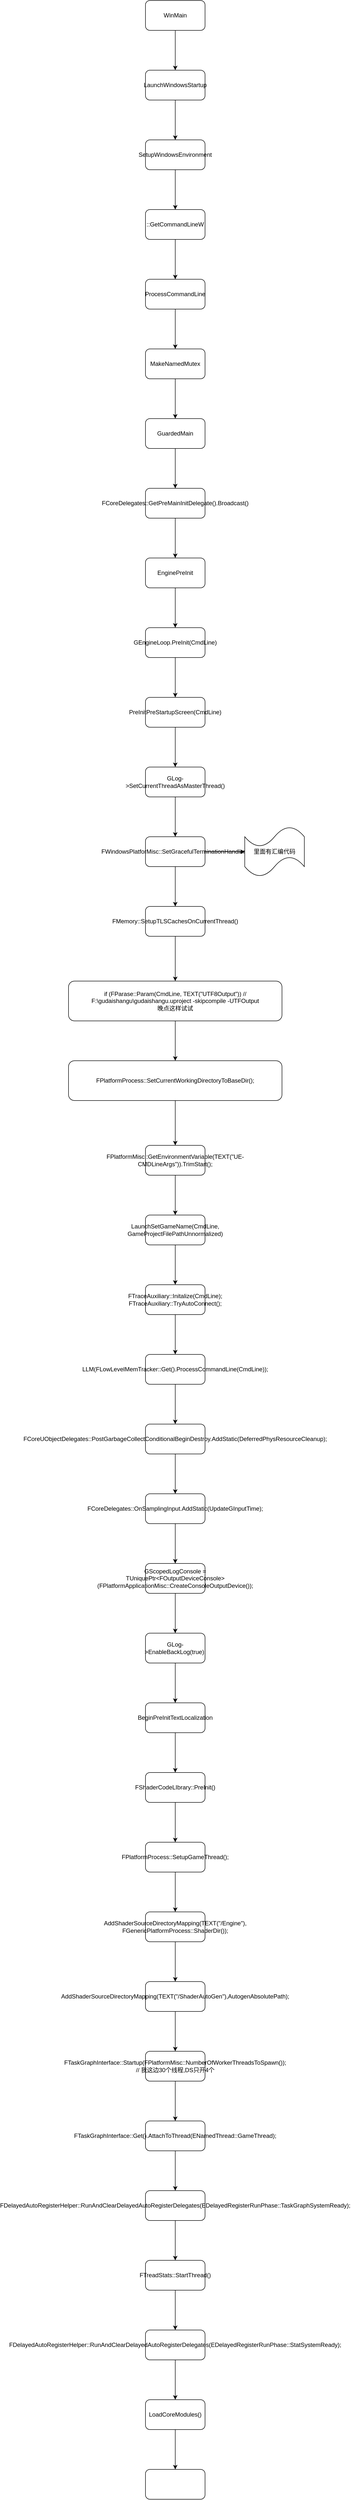 <mxfile>
    <diagram id="vkVLY8DKs-TywVshclHv" name="第 1 页">
        <mxGraphModel dx="2612" dy="1160" grid="1" gridSize="10" guides="1" tooltips="1" connect="1" arrows="1" fold="1" page="1" pageScale="1" pageWidth="827" pageHeight="1169" math="0" shadow="0">
            <root>
                <mxCell id="0"/>
                <mxCell id="1" parent="0"/>
                <mxCell id="4" value="" style="edgeStyle=orthogonalEdgeStyle;rounded=0;orthogonalLoop=1;jettySize=auto;html=1;" edge="1" parent="1" source="2" target="3">
                    <mxGeometry relative="1" as="geometry"/>
                </mxCell>
                <mxCell id="2" value="WinMain" style="rounded=1;whiteSpace=wrap;html=1;" vertex="1" parent="1">
                    <mxGeometry x="130" y="130" width="120" height="60" as="geometry"/>
                </mxCell>
                <mxCell id="7" value="" style="edgeStyle=orthogonalEdgeStyle;rounded=0;orthogonalLoop=1;jettySize=auto;html=1;" edge="1" parent="1" source="3" target="6">
                    <mxGeometry relative="1" as="geometry"/>
                </mxCell>
                <mxCell id="3" value="LaunchWindowsStartup" style="whiteSpace=wrap;html=1;rounded=1;" vertex="1" parent="1">
                    <mxGeometry x="130" y="270" width="120" height="60" as="geometry"/>
                </mxCell>
                <mxCell id="9" value="" style="edgeStyle=orthogonalEdgeStyle;rounded=0;orthogonalLoop=1;jettySize=auto;html=1;" edge="1" parent="1" source="6" target="8">
                    <mxGeometry relative="1" as="geometry"/>
                </mxCell>
                <mxCell id="6" value="SetupWindowsEnvironment" style="rounded=1;whiteSpace=wrap;html=1;" vertex="1" parent="1">
                    <mxGeometry x="130" y="410" width="120" height="60" as="geometry"/>
                </mxCell>
                <mxCell id="11" value="" style="edgeStyle=orthogonalEdgeStyle;rounded=0;orthogonalLoop=1;jettySize=auto;html=1;" edge="1" parent="1" source="8" target="10">
                    <mxGeometry relative="1" as="geometry"/>
                </mxCell>
                <mxCell id="8" value="::GetCommandLineW" style="rounded=1;whiteSpace=wrap;html=1;" vertex="1" parent="1">
                    <mxGeometry x="130" y="550" width="120" height="60" as="geometry"/>
                </mxCell>
                <mxCell id="13" value="" style="edgeStyle=orthogonalEdgeStyle;rounded=0;orthogonalLoop=1;jettySize=auto;html=1;" edge="1" parent="1" source="10" target="12">
                    <mxGeometry relative="1" as="geometry"/>
                </mxCell>
                <mxCell id="10" value="ProcessCommandLine" style="rounded=1;whiteSpace=wrap;html=1;" vertex="1" parent="1">
                    <mxGeometry x="130" y="690" width="120" height="60" as="geometry"/>
                </mxCell>
                <mxCell id="15" value="" style="edgeStyle=orthogonalEdgeStyle;rounded=0;orthogonalLoop=1;jettySize=auto;html=1;" edge="1" parent="1" source="12" target="14">
                    <mxGeometry relative="1" as="geometry"/>
                </mxCell>
                <mxCell id="12" value="MakeNamedMutex" style="rounded=1;whiteSpace=wrap;html=1;" vertex="1" parent="1">
                    <mxGeometry x="130" y="830" width="120" height="60" as="geometry"/>
                </mxCell>
                <mxCell id="17" value="" style="edgeStyle=orthogonalEdgeStyle;rounded=0;orthogonalLoop=1;jettySize=auto;html=1;" edge="1" parent="1" source="14" target="16">
                    <mxGeometry relative="1" as="geometry"/>
                </mxCell>
                <mxCell id="14" value="GuardedMain" style="rounded=1;whiteSpace=wrap;html=1;" vertex="1" parent="1">
                    <mxGeometry x="130" y="970" width="120" height="60" as="geometry"/>
                </mxCell>
                <mxCell id="19" value="" style="edgeStyle=orthogonalEdgeStyle;rounded=0;orthogonalLoop=1;jettySize=auto;html=1;" edge="1" parent="1" source="16" target="18">
                    <mxGeometry relative="1" as="geometry"/>
                </mxCell>
                <mxCell id="16" value="FCoreDelegates::GetPreMainInitDelegate().Broadcast()" style="rounded=1;whiteSpace=wrap;html=1;" vertex="1" parent="1">
                    <mxGeometry x="130" y="1110" width="120" height="60" as="geometry"/>
                </mxCell>
                <mxCell id="21" value="" style="edgeStyle=orthogonalEdgeStyle;rounded=0;orthogonalLoop=1;jettySize=auto;html=1;" edge="1" parent="1" source="18" target="20">
                    <mxGeometry relative="1" as="geometry"/>
                </mxCell>
                <mxCell id="18" value="EnginePreInit" style="rounded=1;whiteSpace=wrap;html=1;" vertex="1" parent="1">
                    <mxGeometry x="130" y="1250" width="120" height="60" as="geometry"/>
                </mxCell>
                <mxCell id="23" value="" style="edgeStyle=orthogonalEdgeStyle;rounded=0;orthogonalLoop=1;jettySize=auto;html=1;" edge="1" parent="1" source="20" target="22">
                    <mxGeometry relative="1" as="geometry"/>
                </mxCell>
                <mxCell id="20" value="GEngineLoop.PreInit(CmdLine)" style="rounded=1;whiteSpace=wrap;html=1;" vertex="1" parent="1">
                    <mxGeometry x="130" y="1390" width="120" height="60" as="geometry"/>
                </mxCell>
                <mxCell id="25" value="" style="edgeStyle=orthogonalEdgeStyle;rounded=0;orthogonalLoop=1;jettySize=auto;html=1;" edge="1" parent="1" source="22" target="24">
                    <mxGeometry relative="1" as="geometry"/>
                </mxCell>
                <mxCell id="22" value="PreInitPreStartupScreen(CmdLine)" style="rounded=1;whiteSpace=wrap;html=1;" vertex="1" parent="1">
                    <mxGeometry x="130" y="1530" width="120" height="60" as="geometry"/>
                </mxCell>
                <mxCell id="27" value="" style="edgeStyle=orthogonalEdgeStyle;rounded=0;orthogonalLoop=1;jettySize=auto;html=1;" edge="1" parent="1" source="24" target="26">
                    <mxGeometry relative="1" as="geometry"/>
                </mxCell>
                <mxCell id="24" value="GLog-&amp;gt;SetCurrentThreadAsMasterThread()" style="rounded=1;whiteSpace=wrap;html=1;" vertex="1" parent="1">
                    <mxGeometry x="130" y="1670" width="120" height="60" as="geometry"/>
                </mxCell>
                <mxCell id="29" value="" style="edgeStyle=orthogonalEdgeStyle;rounded=0;orthogonalLoop=1;jettySize=auto;html=1;" edge="1" parent="1" source="26" target="28">
                    <mxGeometry relative="1" as="geometry"/>
                </mxCell>
                <mxCell id="31" value="" style="edgeStyle=orthogonalEdgeStyle;rounded=0;orthogonalLoop=1;jettySize=auto;html=1;" edge="1" parent="1" source="26" target="30">
                    <mxGeometry relative="1" as="geometry"/>
                </mxCell>
                <mxCell id="26" value="FWindowsPlatforMisc::SetGracefulTerminationHandler()" style="rounded=1;whiteSpace=wrap;html=1;" vertex="1" parent="1">
                    <mxGeometry x="130" y="1810" width="120" height="60" as="geometry"/>
                </mxCell>
                <mxCell id="28" value="里面有汇编代码" style="shape=tape;whiteSpace=wrap;html=1;rounded=1;" vertex="1" parent="1">
                    <mxGeometry x="330" y="1790" width="120" height="100" as="geometry"/>
                </mxCell>
                <mxCell id="33" value="" style="edgeStyle=orthogonalEdgeStyle;rounded=0;orthogonalLoop=1;jettySize=auto;html=1;" edge="1" parent="1" source="30" target="32">
                    <mxGeometry relative="1" as="geometry"/>
                </mxCell>
                <mxCell id="30" value="FMemory::SetupTLSCachesOnCurrentThread()" style="rounded=1;whiteSpace=wrap;html=1;" vertex="1" parent="1">
                    <mxGeometry x="130" y="1950" width="120" height="60" as="geometry"/>
                </mxCell>
                <mxCell id="35" value="" style="edgeStyle=orthogonalEdgeStyle;rounded=0;orthogonalLoop=1;jettySize=auto;html=1;" edge="1" parent="1" source="32" target="34">
                    <mxGeometry relative="1" as="geometry"/>
                </mxCell>
                <mxCell id="32" value="if (FParase::Param(CmdLine, TEXT(&quot;UTF8Output&quot;)) // F:\gudaishangu\gudaishangu.uproject -skipcompile -UTFOutput&lt;br&gt;晚点这样试试" style="rounded=1;whiteSpace=wrap;html=1;" vertex="1" parent="1">
                    <mxGeometry x="-25" y="2100" width="430" height="80" as="geometry"/>
                </mxCell>
                <mxCell id="37" value="" style="edgeStyle=orthogonalEdgeStyle;rounded=0;orthogonalLoop=1;jettySize=auto;html=1;" edge="1" parent="1" source="34" target="36">
                    <mxGeometry relative="1" as="geometry"/>
                </mxCell>
                <mxCell id="34" value="FPlatformProcess::SetCurrentWorkingDirectoryToBaseDir();" style="rounded=1;whiteSpace=wrap;html=1;" vertex="1" parent="1">
                    <mxGeometry x="-25" y="2260" width="430" height="80" as="geometry"/>
                </mxCell>
                <mxCell id="39" value="" style="edgeStyle=orthogonalEdgeStyle;rounded=0;orthogonalLoop=1;jettySize=auto;html=1;" edge="1" parent="1" source="36" target="38">
                    <mxGeometry relative="1" as="geometry"/>
                </mxCell>
                <mxCell id="36" value="FPlatformMisc::GetEnvironmentVariable(TEXT(&quot;UE-CMDLineArgs&quot;)).TrimStart();" style="rounded=1;whiteSpace=wrap;html=1;" vertex="1" parent="1">
                    <mxGeometry x="130" y="2430" width="120" height="60" as="geometry"/>
                </mxCell>
                <mxCell id="41" value="" style="edgeStyle=orthogonalEdgeStyle;rounded=0;orthogonalLoop=1;jettySize=auto;html=1;" edge="1" parent="1" source="38" target="40">
                    <mxGeometry relative="1" as="geometry"/>
                </mxCell>
                <mxCell id="38" value="LaunchSetGameName(CmdLine, GameProjectFilePathUnnormalized)" style="rounded=1;whiteSpace=wrap;html=1;" vertex="1" parent="1">
                    <mxGeometry x="130" y="2570" width="120" height="60" as="geometry"/>
                </mxCell>
                <mxCell id="43" value="" style="edgeStyle=orthogonalEdgeStyle;rounded=0;orthogonalLoop=1;jettySize=auto;html=1;" edge="1" parent="1" source="40" target="42">
                    <mxGeometry relative="1" as="geometry"/>
                </mxCell>
                <mxCell id="40" value="FTraceAuxiliary::Initalize(CmdLine);&lt;br&gt;FTraceAuxiliary::TryAutoConnect();" style="rounded=1;whiteSpace=wrap;html=1;" vertex="1" parent="1">
                    <mxGeometry x="130" y="2710" width="120" height="60" as="geometry"/>
                </mxCell>
                <mxCell id="45" value="" style="edgeStyle=orthogonalEdgeStyle;rounded=0;orthogonalLoop=1;jettySize=auto;html=1;" edge="1" parent="1" source="42" target="44">
                    <mxGeometry relative="1" as="geometry"/>
                </mxCell>
                <mxCell id="42" value="LLM(FLowLevelMemTracker::Get().ProcessCommandLine(CmdLine));" style="rounded=1;whiteSpace=wrap;html=1;" vertex="1" parent="1">
                    <mxGeometry x="130" y="2850" width="120" height="60" as="geometry"/>
                </mxCell>
                <mxCell id="47" value="" style="edgeStyle=orthogonalEdgeStyle;rounded=0;orthogonalLoop=1;jettySize=auto;html=1;" edge="1" parent="1" source="44" target="46">
                    <mxGeometry relative="1" as="geometry"/>
                </mxCell>
                <mxCell id="44" value="FCoreUObjectDelegates::PostGarbageCollectConditionalBeginDestroy.AddStatic(DeferredPhysResourceCleanup);" style="rounded=1;whiteSpace=wrap;html=1;" vertex="1" parent="1">
                    <mxGeometry x="130" y="2990" width="120" height="60" as="geometry"/>
                </mxCell>
                <mxCell id="49" value="" style="edgeStyle=orthogonalEdgeStyle;rounded=0;orthogonalLoop=1;jettySize=auto;html=1;" edge="1" parent="1" source="46" target="48">
                    <mxGeometry relative="1" as="geometry"/>
                </mxCell>
                <mxCell id="46" value="FCoreDelegates::OnSamplingInput.AddStatic(UpdateGInputTime);" style="rounded=1;whiteSpace=wrap;html=1;" vertex="1" parent="1">
                    <mxGeometry x="130" y="3130" width="120" height="60" as="geometry"/>
                </mxCell>
                <mxCell id="51" value="" style="edgeStyle=orthogonalEdgeStyle;rounded=0;orthogonalLoop=1;jettySize=auto;html=1;" edge="1" parent="1" source="48" target="50">
                    <mxGeometry relative="1" as="geometry"/>
                </mxCell>
                <mxCell id="48" value="GScopedLogConsole = TUniquePtr&amp;lt;FOutputDeviceConsole&amp;gt;(FPlatformApplicationMisc::CreateConsoleOutputDevice());" style="rounded=1;whiteSpace=wrap;html=1;" vertex="1" parent="1">
                    <mxGeometry x="130" y="3270" width="120" height="60" as="geometry"/>
                </mxCell>
                <mxCell id="53" value="" style="edgeStyle=orthogonalEdgeStyle;rounded=0;orthogonalLoop=1;jettySize=auto;html=1;" edge="1" parent="1" source="50" target="52">
                    <mxGeometry relative="1" as="geometry"/>
                </mxCell>
                <mxCell id="50" value="GLog-&amp;gt;EnableBackLog(true);" style="rounded=1;whiteSpace=wrap;html=1;" vertex="1" parent="1">
                    <mxGeometry x="130" y="3410" width="120" height="60" as="geometry"/>
                </mxCell>
                <mxCell id="55" value="" style="edgeStyle=orthogonalEdgeStyle;rounded=0;orthogonalLoop=1;jettySize=auto;html=1;" edge="1" parent="1" source="52" target="54">
                    <mxGeometry relative="1" as="geometry"/>
                </mxCell>
                <mxCell id="52" value="BeginPreInitTextLocalization" style="rounded=1;whiteSpace=wrap;html=1;" vertex="1" parent="1">
                    <mxGeometry x="130" y="3550" width="120" height="60" as="geometry"/>
                </mxCell>
                <mxCell id="57" value="" style="edgeStyle=orthogonalEdgeStyle;rounded=0;orthogonalLoop=1;jettySize=auto;html=1;" edge="1" parent="1" source="54" target="56">
                    <mxGeometry relative="1" as="geometry"/>
                </mxCell>
                <mxCell id="54" value="FShaderCodeLIbrary::PreInit()" style="rounded=1;whiteSpace=wrap;html=1;" vertex="1" parent="1">
                    <mxGeometry x="130" y="3690" width="120" height="60" as="geometry"/>
                </mxCell>
                <mxCell id="59" value="" style="edgeStyle=orthogonalEdgeStyle;rounded=0;orthogonalLoop=1;jettySize=auto;html=1;" edge="1" parent="1" source="56" target="58">
                    <mxGeometry relative="1" as="geometry"/>
                </mxCell>
                <mxCell id="56" value="FPlatformProcess::SetupGameThread();" style="rounded=1;whiteSpace=wrap;html=1;" vertex="1" parent="1">
                    <mxGeometry x="130" y="3830" width="120" height="60" as="geometry"/>
                </mxCell>
                <mxCell id="61" value="" style="edgeStyle=orthogonalEdgeStyle;rounded=0;orthogonalLoop=1;jettySize=auto;html=1;" edge="1" parent="1" source="58" target="60">
                    <mxGeometry relative="1" as="geometry"/>
                </mxCell>
                <mxCell id="58" value="AddShaderSourceDirectoryMapping(TEXT(&quot;/Engine&quot;), FGenericPlatformProcess::ShaderDir());" style="rounded=1;whiteSpace=wrap;html=1;" vertex="1" parent="1">
                    <mxGeometry x="130" y="3970" width="120" height="60" as="geometry"/>
                </mxCell>
                <mxCell id="63" value="" style="edgeStyle=orthogonalEdgeStyle;rounded=0;orthogonalLoop=1;jettySize=auto;html=1;" edge="1" parent="1" source="60" target="62">
                    <mxGeometry relative="1" as="geometry"/>
                </mxCell>
                <mxCell id="60" value="AddShaderSourceDirectoryMapping(TEXT(&quot;/ShaderAutoGen&quot;),AutogenAbsolutePath);" style="rounded=1;whiteSpace=wrap;html=1;" vertex="1" parent="1">
                    <mxGeometry x="130" y="4110" width="120" height="60" as="geometry"/>
                </mxCell>
                <mxCell id="65" value="" style="edgeStyle=orthogonalEdgeStyle;rounded=0;orthogonalLoop=1;jettySize=auto;html=1;" edge="1" parent="1" source="62" target="64">
                    <mxGeometry relative="1" as="geometry"/>
                </mxCell>
                <mxCell id="62" value="FTaskGraphInterface::Startup(FPlatformMisc::NumberOfWorkerThreadsToSpawn()); // 我这边30个线程,DS只开4个" style="rounded=1;whiteSpace=wrap;html=1;" vertex="1" parent="1">
                    <mxGeometry x="130" y="4250" width="120" height="60" as="geometry"/>
                </mxCell>
                <mxCell id="67" value="" style="edgeStyle=orthogonalEdgeStyle;rounded=0;orthogonalLoop=1;jettySize=auto;html=1;" edge="1" parent="1" source="64" target="66">
                    <mxGeometry relative="1" as="geometry"/>
                </mxCell>
                <mxCell id="64" value="FTaskGraphInterface::Get().AttachToThread(ENamedThread::GameThread);" style="rounded=1;whiteSpace=wrap;html=1;" vertex="1" parent="1">
                    <mxGeometry x="130" y="4390" width="120" height="60" as="geometry"/>
                </mxCell>
                <mxCell id="69" value="" style="edgeStyle=orthogonalEdgeStyle;rounded=0;orthogonalLoop=1;jettySize=auto;html=1;" edge="1" parent="1" source="66" target="68">
                    <mxGeometry relative="1" as="geometry"/>
                </mxCell>
                <mxCell id="66" value="FDelayedAutoRegisterHelper::RunAndClearDelayedAutoRegisterDelegates(EDelayedRegisterRunPhase::TaskGraphSystemReady);" style="rounded=1;whiteSpace=wrap;html=1;" vertex="1" parent="1">
                    <mxGeometry x="130" y="4530" width="120" height="60" as="geometry"/>
                </mxCell>
                <mxCell id="71" value="" style="edgeStyle=orthogonalEdgeStyle;rounded=0;orthogonalLoop=1;jettySize=auto;html=1;" edge="1" parent="1" source="68" target="70">
                    <mxGeometry relative="1" as="geometry"/>
                </mxCell>
                <mxCell id="68" value="FTreadStats::StartThread()" style="rounded=1;whiteSpace=wrap;html=1;" vertex="1" parent="1">
                    <mxGeometry x="130" y="4670" width="120" height="60" as="geometry"/>
                </mxCell>
                <mxCell id="73" value="" style="edgeStyle=orthogonalEdgeStyle;rounded=0;orthogonalLoop=1;jettySize=auto;html=1;" edge="1" parent="1" source="70" target="72">
                    <mxGeometry relative="1" as="geometry"/>
                </mxCell>
                <mxCell id="70" value="FDelayedAutoRegisterHelper::RunAndClearDelayedAutoRegisterDelegates(EDelayedRegisterRunPhase::StatSystemReady);" style="rounded=1;whiteSpace=wrap;html=1;" vertex="1" parent="1">
                    <mxGeometry x="130" y="4810" width="120" height="60" as="geometry"/>
                </mxCell>
                <mxCell id="75" value="" style="edgeStyle=orthogonalEdgeStyle;rounded=0;orthogonalLoop=1;jettySize=auto;html=1;" edge="1" parent="1" source="72" target="74">
                    <mxGeometry relative="1" as="geometry"/>
                </mxCell>
                <mxCell id="72" value="LoadCoreModules()" style="rounded=1;whiteSpace=wrap;html=1;" vertex="1" parent="1">
                    <mxGeometry x="130" y="4950" width="120" height="60" as="geometry"/>
                </mxCell>
                <mxCell id="74" value="" style="rounded=1;whiteSpace=wrap;html=1;" vertex="1" parent="1">
                    <mxGeometry x="130" y="5090" width="120" height="60" as="geometry"/>
                </mxCell>
            </root>
        </mxGraphModel>
    </diagram>
</mxfile>